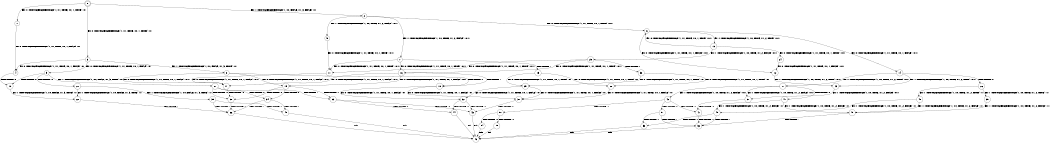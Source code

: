 digraph BCG {
size = "7, 10.5";
center = TRUE;
node [shape = circle];
0 [peripheries = 2];
0 -> 1 [label = "EX !0 !ATOMIC_EXCH_BRANCH (1, +1, TRUE, +0, 1, TRUE) !:0:"];
0 -> 2 [label = "EX !1 !ATOMIC_EXCH_BRANCH (1, +0, FALSE, +1, 3, FALSE) !:0:"];
0 -> 3 [label = "EX !0 !ATOMIC_EXCH_BRANCH (1, +1, TRUE, +0, 1, TRUE) !:0:"];
1 -> 4 [label = "EX !0 !ATOMIC_EXCH_BRANCH (1, +1, TRUE, +0, 1, FALSE) !:0:"];
2 -> 5 [label = "EX !1 !ATOMIC_EXCH_BRANCH (1, +0, TRUE, +1, 2, FALSE) !:0:1:"];
2 -> 6 [label = "EX !0 !ATOMIC_EXCH_BRANCH (1, +1, TRUE, +0, 1, TRUE) !:0:1:"];
2 -> 7 [label = "EX !1 !ATOMIC_EXCH_BRANCH (1, +0, TRUE, +1, 2, FALSE) !:0:1:"];
3 -> 4 [label = "EX !0 !ATOMIC_EXCH_BRANCH (1, +1, TRUE, +0, 1, FALSE) !:0:"];
3 -> 8 [label = "EX !1 !ATOMIC_EXCH_BRANCH (1, +0, FALSE, +1, 3, TRUE) !:0:"];
3 -> 9 [label = "EX !0 !ATOMIC_EXCH_BRANCH (1, +1, TRUE, +0, 1, FALSE) !:0:"];
4 -> 10 [label = "TERMINATE !0"];
5 -> 11 [label = "EX !0 !ATOMIC_EXCH_BRANCH (1, +1, TRUE, +0, 1, TRUE) !:0:1:"];
6 -> 12 [label = "EX !0 !ATOMIC_EXCH_BRANCH (1, +1, TRUE, +0, 1, FALSE) !:0:1:"];
6 -> 13 [label = "EX !1 !ATOMIC_EXCH_BRANCH (1, +0, TRUE, +1, 2, TRUE) !:0:1:"];
6 -> 14 [label = "EX !0 !ATOMIC_EXCH_BRANCH (1, +1, TRUE, +0, 1, FALSE) !:0:1:"];
7 -> 11 [label = "EX !0 !ATOMIC_EXCH_BRANCH (1, +1, TRUE, +0, 1, TRUE) !:0:1:"];
7 -> 15 [label = "TERMINATE !1"];
7 -> 16 [label = "EX !0 !ATOMIC_EXCH_BRANCH (1, +1, TRUE, +0, 1, TRUE) !:0:1:"];
8 -> 17 [label = "EX !0 !ATOMIC_EXCH_BRANCH (1, +1, TRUE, +0, 1, FALSE) !:0:1:"];
8 -> 18 [label = "TERMINATE !1"];
8 -> 19 [label = "EX !0 !ATOMIC_EXCH_BRANCH (1, +1, TRUE, +0, 1, FALSE) !:0:1:"];
9 -> 10 [label = "TERMINATE !0"];
9 -> 20 [label = "TERMINATE !0"];
9 -> 21 [label = "EX !1 !ATOMIC_EXCH_BRANCH (1, +0, FALSE, +1, 3, TRUE) !:0:"];
10 -> 22 [label = "EX !1 !ATOMIC_EXCH_BRANCH (1, +0, FALSE, +1, 3, TRUE) !:1:"];
11 -> 17 [label = "EX !0 !ATOMIC_EXCH_BRANCH (1, +1, TRUE, +0, 1, FALSE) !:0:1:"];
12 -> 23 [label = "EX !1 !ATOMIC_EXCH_BRANCH (1, +0, TRUE, +1, 2, TRUE) !:0:1:"];
13 -> 24 [label = "EX !0 !ATOMIC_EXCH_BRANCH (1, +1, TRUE, +0, 1, TRUE) !:0:1:"];
13 -> 25 [label = "EX !1 !ATOMIC_EXCH_BRANCH (1, +0, TRUE, +1, 2, FALSE) !:0:1:"];
13 -> 6 [label = "EX !0 !ATOMIC_EXCH_BRANCH (1, +1, TRUE, +0, 1, TRUE) !:0:1:"];
14 -> 23 [label = "EX !1 !ATOMIC_EXCH_BRANCH (1, +0, TRUE, +1, 2, TRUE) !:0:1:"];
14 -> 26 [label = "TERMINATE !0"];
14 -> 27 [label = "EX !1 !ATOMIC_EXCH_BRANCH (1, +0, TRUE, +1, 2, TRUE) !:0:1:"];
15 -> 28 [label = "EX !0 !ATOMIC_EXCH_BRANCH (1, +1, TRUE, +0, 1, TRUE) !:0:"];
15 -> 29 [label = "EX !0 !ATOMIC_EXCH_BRANCH (1, +1, TRUE, +0, 1, TRUE) !:0:"];
16 -> 17 [label = "EX !0 !ATOMIC_EXCH_BRANCH (1, +1, TRUE, +0, 1, FALSE) !:0:1:"];
16 -> 18 [label = "TERMINATE !1"];
16 -> 19 [label = "EX !0 !ATOMIC_EXCH_BRANCH (1, +1, TRUE, +0, 1, FALSE) !:0:1:"];
17 -> 30 [label = "TERMINATE !0"];
18 -> 31 [label = "EX !0 !ATOMIC_EXCH_BRANCH (1, +1, TRUE, +0, 1, FALSE) !:0:"];
18 -> 32 [label = "EX !0 !ATOMIC_EXCH_BRANCH (1, +1, TRUE, +0, 1, FALSE) !:0:"];
19 -> 30 [label = "TERMINATE !0"];
19 -> 33 [label = "TERMINATE !1"];
19 -> 34 [label = "TERMINATE !0"];
20 -> 22 [label = "EX !1 !ATOMIC_EXCH_BRANCH (1, +0, FALSE, +1, 3, TRUE) !:1:"];
20 -> 35 [label = "EX !1 !ATOMIC_EXCH_BRANCH (1, +0, FALSE, +1, 3, TRUE) !:1:"];
21 -> 30 [label = "TERMINATE !0"];
21 -> 33 [label = "TERMINATE !1"];
21 -> 34 [label = "TERMINATE !0"];
22 -> 36 [label = "TERMINATE !1"];
23 -> 37 [label = "EX !1 !ATOMIC_EXCH_BRANCH (1, +0, TRUE, +1, 2, FALSE) !:0:1:"];
24 -> 12 [label = "EX !0 !ATOMIC_EXCH_BRANCH (1, +1, TRUE, +0, 1, FALSE) !:0:1:"];
25 -> 11 [label = "EX !0 !ATOMIC_EXCH_BRANCH (1, +1, TRUE, +0, 1, TRUE) !:0:1:"];
25 -> 38 [label = "TERMINATE !1"];
25 -> 16 [label = "EX !0 !ATOMIC_EXCH_BRANCH (1, +1, TRUE, +0, 1, TRUE) !:0:1:"];
26 -> 39 [label = "EX !1 !ATOMIC_EXCH_BRANCH (1, +0, TRUE, +1, 2, TRUE) !:1:"];
26 -> 40 [label = "EX !1 !ATOMIC_EXCH_BRANCH (1, +0, TRUE, +1, 2, TRUE) !:1:"];
27 -> 37 [label = "EX !1 !ATOMIC_EXCH_BRANCH (1, +0, TRUE, +1, 2, FALSE) !:0:1:"];
27 -> 41 [label = "TERMINATE !0"];
27 -> 42 [label = "EX !1 !ATOMIC_EXCH_BRANCH (1, +0, TRUE, +1, 2, FALSE) !:0:1:"];
28 -> 31 [label = "EX !0 !ATOMIC_EXCH_BRANCH (1, +1, TRUE, +0, 1, FALSE) !:0:"];
29 -> 31 [label = "EX !0 !ATOMIC_EXCH_BRANCH (1, +1, TRUE, +0, 1, FALSE) !:0:"];
29 -> 32 [label = "EX !0 !ATOMIC_EXCH_BRANCH (1, +1, TRUE, +0, 1, FALSE) !:0:"];
30 -> 36 [label = "TERMINATE !1"];
31 -> 43 [label = "TERMINATE !0"];
32 -> 43 [label = "TERMINATE !0"];
32 -> 44 [label = "TERMINATE !0"];
33 -> 43 [label = "TERMINATE !0"];
33 -> 44 [label = "TERMINATE !0"];
34 -> 36 [label = "TERMINATE !1"];
34 -> 45 [label = "TERMINATE !1"];
35 -> 36 [label = "TERMINATE !1"];
35 -> 45 [label = "TERMINATE !1"];
36 -> 46 [label = "exit"];
37 -> 47 [label = "TERMINATE !0"];
38 -> 28 [label = "EX !0 !ATOMIC_EXCH_BRANCH (1, +1, TRUE, +0, 1, TRUE) !:0:"];
38 -> 29 [label = "EX !0 !ATOMIC_EXCH_BRANCH (1, +1, TRUE, +0, 1, TRUE) !:0:"];
39 -> 48 [label = "EX !1 !ATOMIC_EXCH_BRANCH (1, +0, TRUE, +1, 2, FALSE) !:1:"];
40 -> 48 [label = "EX !1 !ATOMIC_EXCH_BRANCH (1, +0, TRUE, +1, 2, FALSE) !:1:"];
40 -> 49 [label = "EX !1 !ATOMIC_EXCH_BRANCH (1, +0, TRUE, +1, 2, FALSE) !:1:"];
41 -> 48 [label = "EX !1 !ATOMIC_EXCH_BRANCH (1, +0, TRUE, +1, 2, FALSE) !:1:"];
41 -> 49 [label = "EX !1 !ATOMIC_EXCH_BRANCH (1, +0, TRUE, +1, 2, FALSE) !:1:"];
42 -> 47 [label = "TERMINATE !0"];
42 -> 50 [label = "TERMINATE !1"];
42 -> 51 [label = "TERMINATE !0"];
43 -> 46 [label = "exit"];
44 -> 46 [label = "exit"];
45 -> 46 [label = "exit"];
47 -> 52 [label = "TERMINATE !1"];
48 -> 52 [label = "TERMINATE !1"];
49 -> 52 [label = "TERMINATE !1"];
49 -> 53 [label = "TERMINATE !1"];
50 -> 54 [label = "TERMINATE !0"];
50 -> 55 [label = "TERMINATE !0"];
51 -> 52 [label = "TERMINATE !1"];
51 -> 53 [label = "TERMINATE !1"];
52 -> 46 [label = "exit"];
53 -> 46 [label = "exit"];
54 -> 46 [label = "exit"];
55 -> 46 [label = "exit"];
}
